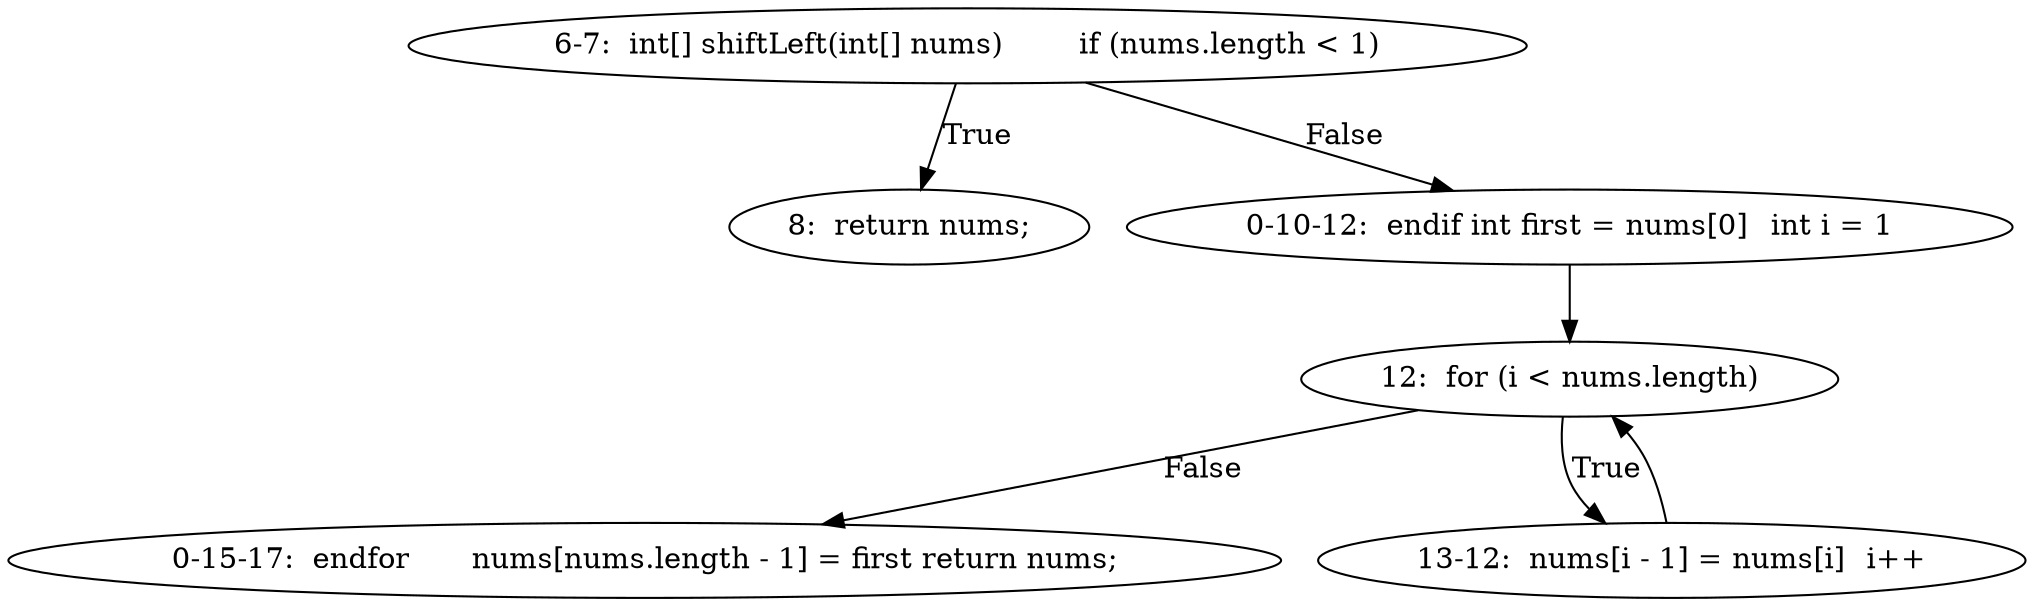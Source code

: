 digraph result_test { 
// graph-vertices
  a1  [label="6-7:  int[] shiftLeft(int[] nums)	if (nums.length < 1)"]; 
  2  [label="8:  return nums;"]; 
  a3  [label="0-10-12:  endif	int first = nums[0]	int i = 1"]; 
  6  [label="12:  for (i < nums.length)"]; 
  a5  [label="0-15-17:  endfor	nums[nums.length - 1] = first	return nums;"]; 
  a6  [label="13-12:  nums[i - 1] = nums[i]	i++"]; 
// graph-edges
  a1 -> 2  [label="True"]; 
  a1 -> a3  [label="False"]; 
  a3 -> 6;
  6 -> a5  [label="False"]; 
  6 -> a6  [label="True"]; 
  a6 -> 6;
}